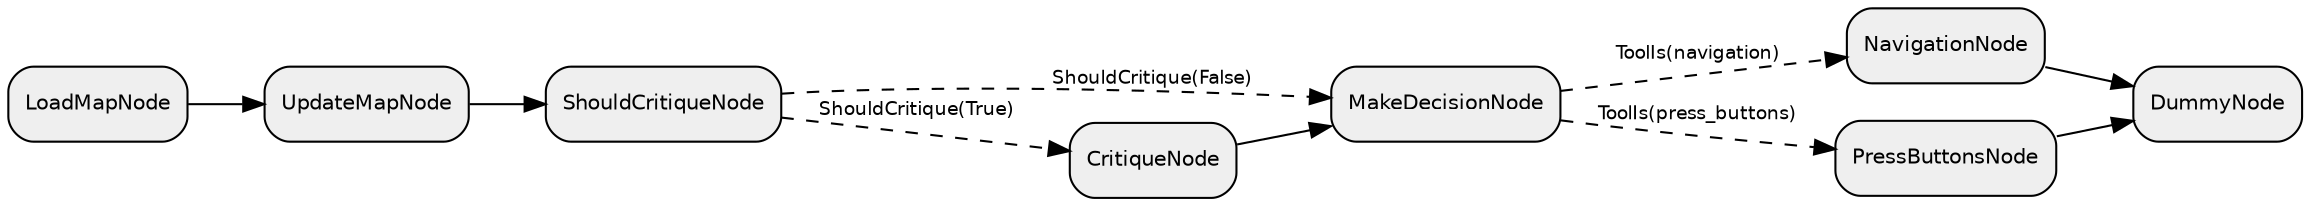 digraph "subflow_0u67pB4PA9Fmq7XnnHjGl" {
  rankdir=LR;
  compound=true;
  node [shape=box, style="rounded,filled", fillcolor="#EFEFEF", fontname="Helvetica", fontsize=10];
  edge [fontname="Helvetica", fontsize=9];
  "8Qohft9uOyQAxI1IXXFpX" [label="MakeDecisionNode"];
  "9MLfXF7rvimbqmBhwOl3h" [label="NavigationNode"];
  pTmIMMSA2Es267oPP4gol [label="UpdateMapNode"];
  Hol49Xq6LFGGVa9RXMOy8 [label="CritiqueNode"];
  RdeTXEXSUxU5nIqG2uz0u [label="PressButtonsNode"];
  d2NxFAcC76WRR8NEJ91Vw [label="DummyNode"];
  Uo1ZvHrhCjri2udLmypLW [label="ShouldCritiqueNode"];
  DAoDGdUrrL3WRFNgxyEHJ [label="LoadMapNode"];
  DAoDGdUrrL3WRFNgxyEHJ -> pTmIMMSA2Es267oPP4gol [style="solid"];
  pTmIMMSA2Es267oPP4gol -> Uo1ZvHrhCjri2udLmypLW [style="solid"];
  Uo1ZvHrhCjri2udLmypLW -> Hol49Xq6LFGGVa9RXMOy8 [style="dashed", label="ShouldCritique(True)"];
  Hol49Xq6LFGGVa9RXMOy8 -> "8Qohft9uOyQAxI1IXXFpX" [style="solid"];
  Uo1ZvHrhCjri2udLmypLW -> "8Qohft9uOyQAxI1IXXFpX" [style="dashed", label="ShouldCritique(False)"];
  "8Qohft9uOyQAxI1IXXFpX" -> "9MLfXF7rvimbqmBhwOl3h" [style="dashed", label="ToolIs(navigation)"];
  "8Qohft9uOyQAxI1IXXFpX" -> RdeTXEXSUxU5nIqG2uz0u [style="dashed", label="ToolIs(press_buttons)"];
  "9MLfXF7rvimbqmBhwOl3h" -> d2NxFAcC76WRR8NEJ91Vw [style="solid"];
  RdeTXEXSUxU5nIqG2uz0u -> d2NxFAcC76WRR8NEJ91Vw [style="solid"];
}
